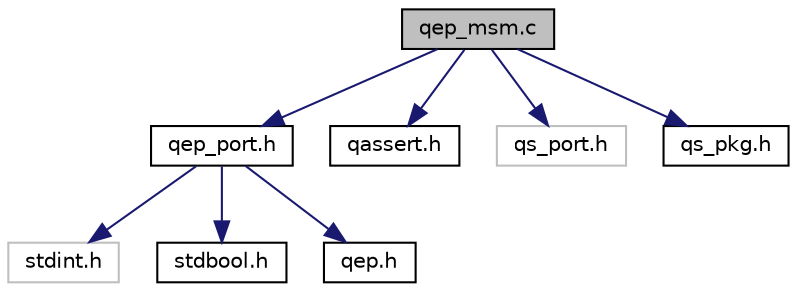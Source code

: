 digraph "qep_msm.c"
{
 // LATEX_PDF_SIZE
  edge [fontname="Helvetica",fontsize="10",labelfontname="Helvetica",labelfontsize="10"];
  node [fontname="Helvetica",fontsize="10",shape=record];
  Node1 [label="qep_msm.c",height=0.2,width=0.4,color="black", fillcolor="grey75", style="filled", fontcolor="black",tooltip="QMsm implementation"];
  Node1 -> Node2 [color="midnightblue",fontsize="10",style="solid",fontname="Helvetica"];
  Node2 [label="qep_port.h",height=0.2,width=0.4,color="black", fillcolor="white", style="filled",URL="$qep__port_8h.html",tooltip="QEP/C port, generic C11 compiler."];
  Node2 -> Node3 [color="midnightblue",fontsize="10",style="solid",fontname="Helvetica"];
  Node3 [label="stdint.h",height=0.2,width=0.4,color="grey75", fillcolor="white", style="filled",tooltip=" "];
  Node2 -> Node4 [color="midnightblue",fontsize="10",style="solid",fontname="Helvetica"];
  Node4 [label="stdbool.h",height=0.2,width=0.4,color="black", fillcolor="white", style="filled",URL="$stdbool_8h.html",tooltip="Boolean type and constansts. WG14/N843 C99 Standard, Section 7.16."];
  Node2 -> Node5 [color="midnightblue",fontsize="10",style="solid",fontname="Helvetica"];
  Node5 [label="qep.h",height=0.2,width=0.4,color="black", fillcolor="white", style="filled",URL="$qep_8h.html",tooltip="Public QEP/C interface."];
  Node1 -> Node6 [color="midnightblue",fontsize="10",style="solid",fontname="Helvetica"];
  Node6 [label="qassert.h",height=0.2,width=0.4,color="black", fillcolor="white", style="filled",URL="$qassert_8h.html",tooltip="Customizable and memory-efficient assertions for embedded systems."];
  Node1 -> Node7 [color="midnightblue",fontsize="10",style="solid",fontname="Helvetica"];
  Node7 [label="qs_port.h",height=0.2,width=0.4,color="grey75", fillcolor="white", style="filled",tooltip=" "];
  Node1 -> Node8 [color="midnightblue",fontsize="10",style="solid",fontname="Helvetica"];
  Node8 [label="qs_pkg.h",height=0.2,width=0.4,color="black", fillcolor="white", style="filled",URL="$qs__pkg_8h.html",tooltip="Internal (package scope) QS/C interface."];
}
